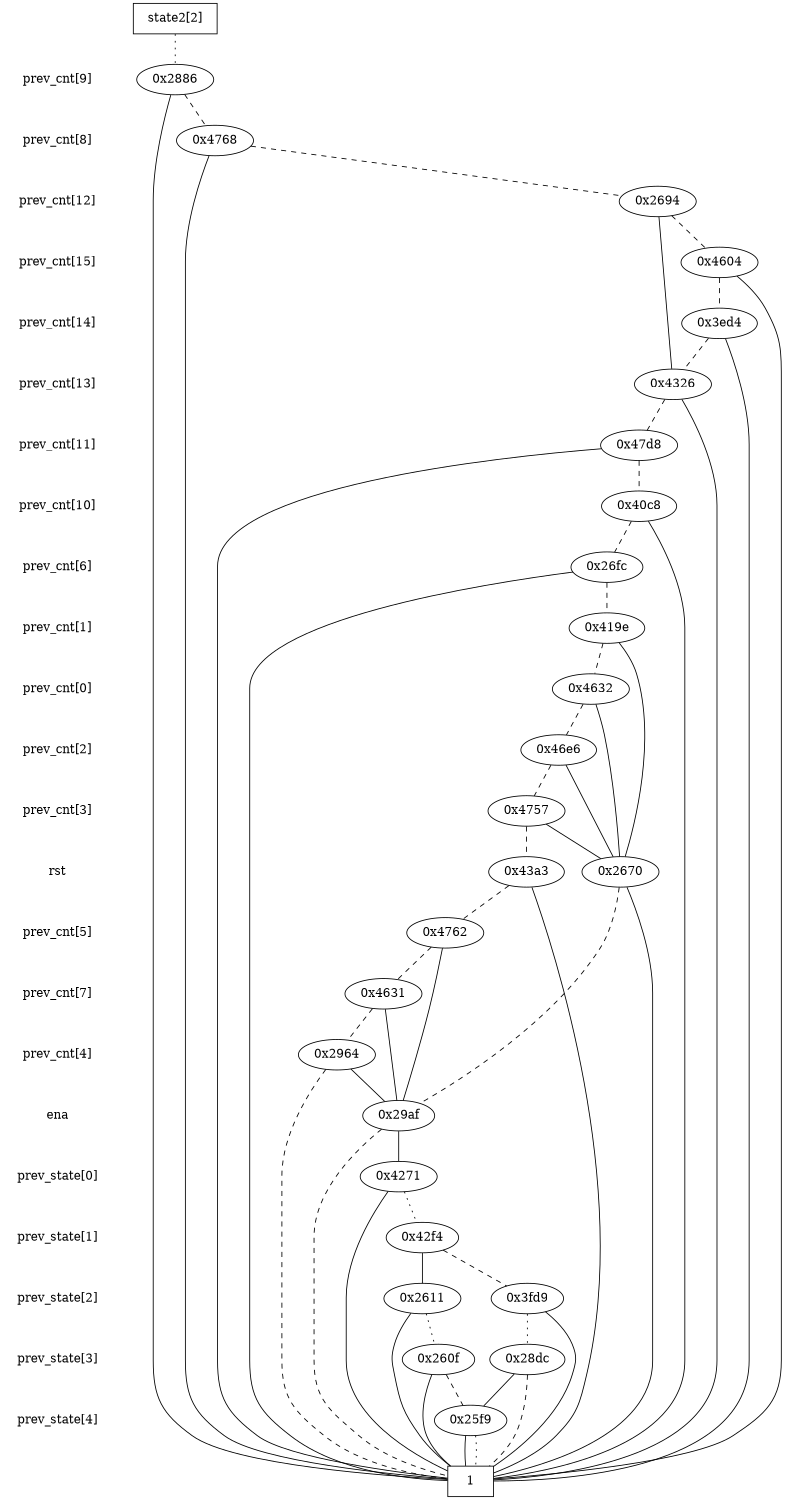 digraph "DD" {
size = "7.5,10"
center = true;
edge [dir = none];
{ node [shape = plaintext];
  edge [style = invis];
  "CONST NODES" [style = invis];
" prev_cnt[9] " -> " prev_cnt[8] " -> " prev_cnt[12] " -> " prev_cnt[15] " -> " prev_cnt[14] " -> " prev_cnt[13] " -> " prev_cnt[11] " -> " prev_cnt[10] " -> " prev_cnt[6] " -> " prev_cnt[1] " -> " prev_cnt[0] " -> " prev_cnt[2] " -> " prev_cnt[3] " -> " rst " -> " prev_cnt[5] " -> " prev_cnt[7] " -> " prev_cnt[4] " -> " ena " -> " prev_state[0] " -> " prev_state[1] " -> " prev_state[2] " -> " prev_state[3] " -> " prev_state[4] " -> "CONST NODES"; 
}
{ rank = same; node [shape = box]; edge [style = invis];
"  state2[2]  "; }
{ rank = same; " prev_cnt[9] ";
"0x2886";
}
{ rank = same; " prev_cnt[8] ";
"0x4768";
}
{ rank = same; " prev_cnt[12] ";
"0x2694";
}
{ rank = same; " prev_cnt[15] ";
"0x4604";
}
{ rank = same; " prev_cnt[14] ";
"0x3ed4";
}
{ rank = same; " prev_cnt[13] ";
"0x4326";
}
{ rank = same; " prev_cnt[11] ";
"0x47d8";
}
{ rank = same; " prev_cnt[10] ";
"0x40c8";
}
{ rank = same; " prev_cnt[6] ";
"0x26fc";
}
{ rank = same; " prev_cnt[1] ";
"0x419e";
}
{ rank = same; " prev_cnt[0] ";
"0x4632";
}
{ rank = same; " prev_cnt[2] ";
"0x46e6";
}
{ rank = same; " prev_cnt[3] ";
"0x4757";
}
{ rank = same; " rst ";
"0x43a3";
"0x2670";
}
{ rank = same; " prev_cnt[5] ";
"0x4762";
}
{ rank = same; " prev_cnt[7] ";
"0x4631";
}
{ rank = same; " prev_cnt[4] ";
"0x2964";
}
{ rank = same; " ena ";
"0x29af";
}
{ rank = same; " prev_state[0] ";
"0x4271";
}
{ rank = same; " prev_state[1] ";
"0x42f4";
}
{ rank = same; " prev_state[2] ";
"0x3fd9";
"0x2611";
}
{ rank = same; " prev_state[3] ";
"0x260f";
"0x28dc";
}
{ rank = same; " prev_state[4] ";
"0x25f9";
}
{ rank = same; "CONST NODES";
{ node [shape = box]; "0x25c1";
}
}
"  state2[2]  " -> "0x2886" [style = dotted];
"0x2886" -> "0x25c1";
"0x2886" -> "0x4768" [style = dashed];
"0x4768" -> "0x25c1";
"0x4768" -> "0x2694" [style = dashed];
"0x2694" -> "0x4326";
"0x2694" -> "0x4604" [style = dashed];
"0x4604" -> "0x25c1";
"0x4604" -> "0x3ed4" [style = dashed];
"0x3ed4" -> "0x25c1";
"0x3ed4" -> "0x4326" [style = dashed];
"0x4326" -> "0x25c1";
"0x4326" -> "0x47d8" [style = dashed];
"0x47d8" -> "0x25c1";
"0x47d8" -> "0x40c8" [style = dashed];
"0x40c8" -> "0x25c1";
"0x40c8" -> "0x26fc" [style = dashed];
"0x26fc" -> "0x25c1";
"0x26fc" -> "0x419e" [style = dashed];
"0x419e" -> "0x2670";
"0x419e" -> "0x4632" [style = dashed];
"0x4632" -> "0x2670";
"0x4632" -> "0x46e6" [style = dashed];
"0x46e6" -> "0x2670";
"0x46e6" -> "0x4757" [style = dashed];
"0x4757" -> "0x2670";
"0x4757" -> "0x43a3" [style = dashed];
"0x43a3" -> "0x25c1";
"0x43a3" -> "0x4762" [style = dashed];
"0x2670" -> "0x25c1";
"0x2670" -> "0x29af" [style = dashed];
"0x4762" -> "0x29af";
"0x4762" -> "0x4631" [style = dashed];
"0x4631" -> "0x29af";
"0x4631" -> "0x2964" [style = dashed];
"0x2964" -> "0x29af";
"0x2964" -> "0x25c1" [style = dashed];
"0x29af" -> "0x4271";
"0x29af" -> "0x25c1" [style = dashed];
"0x4271" -> "0x25c1";
"0x4271" -> "0x42f4" [style = dotted];
"0x42f4" -> "0x2611";
"0x42f4" -> "0x3fd9" [style = dashed];
"0x3fd9" -> "0x25c1";
"0x3fd9" -> "0x28dc" [style = dotted];
"0x2611" -> "0x25c1";
"0x2611" -> "0x260f" [style = dotted];
"0x260f" -> "0x25c1";
"0x260f" -> "0x25f9" [style = dashed];
"0x28dc" -> "0x25f9";
"0x28dc" -> "0x25c1" [style = dashed];
"0x25f9" -> "0x25c1";
"0x25f9" -> "0x25c1" [style = dotted];
"0x25c1" [label = "1"];
}
